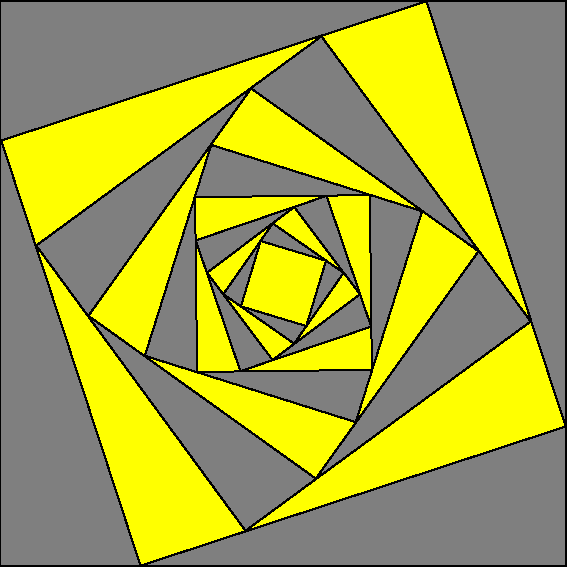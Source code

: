 size(10cm);

path g=box((-1,-1),(1,1));
pen [] col= new pen[]{gray,yellow};
real k=sqrt(10)/4;
transform T=scale(k)*rotate(degrees(acos(17/(16*k*sqrt(2)))));
int nb=10;

for (int i=0; i<nb; ++i) filldraw(T^i*g,col[i%2]);
